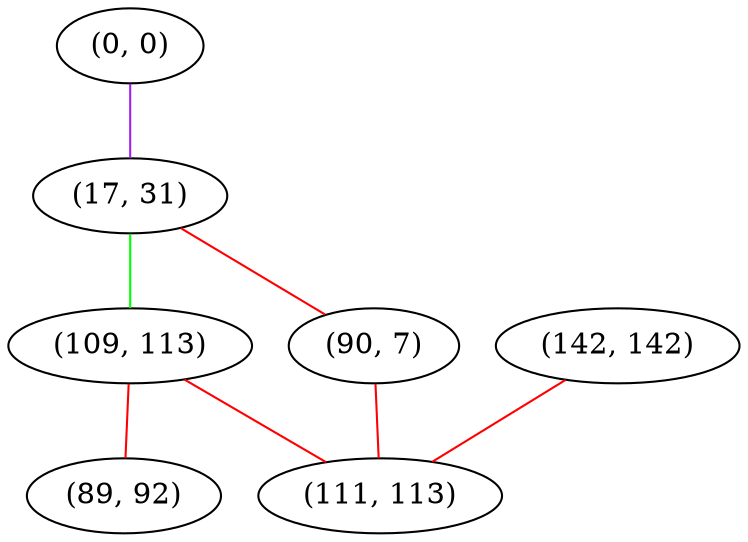 graph "" {
"(0, 0)";
"(17, 31)";
"(109, 113)";
"(142, 142)";
"(90, 7)";
"(89, 92)";
"(111, 113)";
"(0, 0)" -- "(17, 31)"  [color=purple, key=0, weight=4];
"(17, 31)" -- "(90, 7)"  [color=red, key=0, weight=1];
"(17, 31)" -- "(109, 113)"  [color=green, key=0, weight=2];
"(109, 113)" -- "(111, 113)"  [color=red, key=0, weight=1];
"(109, 113)" -- "(89, 92)"  [color=red, key=0, weight=1];
"(142, 142)" -- "(111, 113)"  [color=red, key=0, weight=1];
"(90, 7)" -- "(111, 113)"  [color=red, key=0, weight=1];
}
